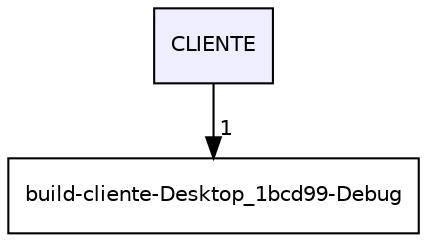 digraph "CLIENTE" {
  compound=true
  node [ fontsize="10", fontname="Helvetica"];
  edge [ labelfontsize="10", labelfontname="Helvetica"];
  dir_b4eb07c34d81d48f2bda84391b4c7775 [shape=box, label="CLIENTE", style="filled", fillcolor="#eeeeff", pencolor="black", URL="dir_b4eb07c34d81d48f2bda84391b4c7775.html"];
  dir_1b023854608372c75a5f1a64058139d6 [shape=box label="build-cliente-Desktop_1bcd99-Debug" URL="dir_1b023854608372c75a5f1a64058139d6.html"];
  dir_b4eb07c34d81d48f2bda84391b4c7775->dir_1b023854608372c75a5f1a64058139d6 [headlabel="1", labeldistance=1.5 headhref="dir_000001_000000.html"];
}
